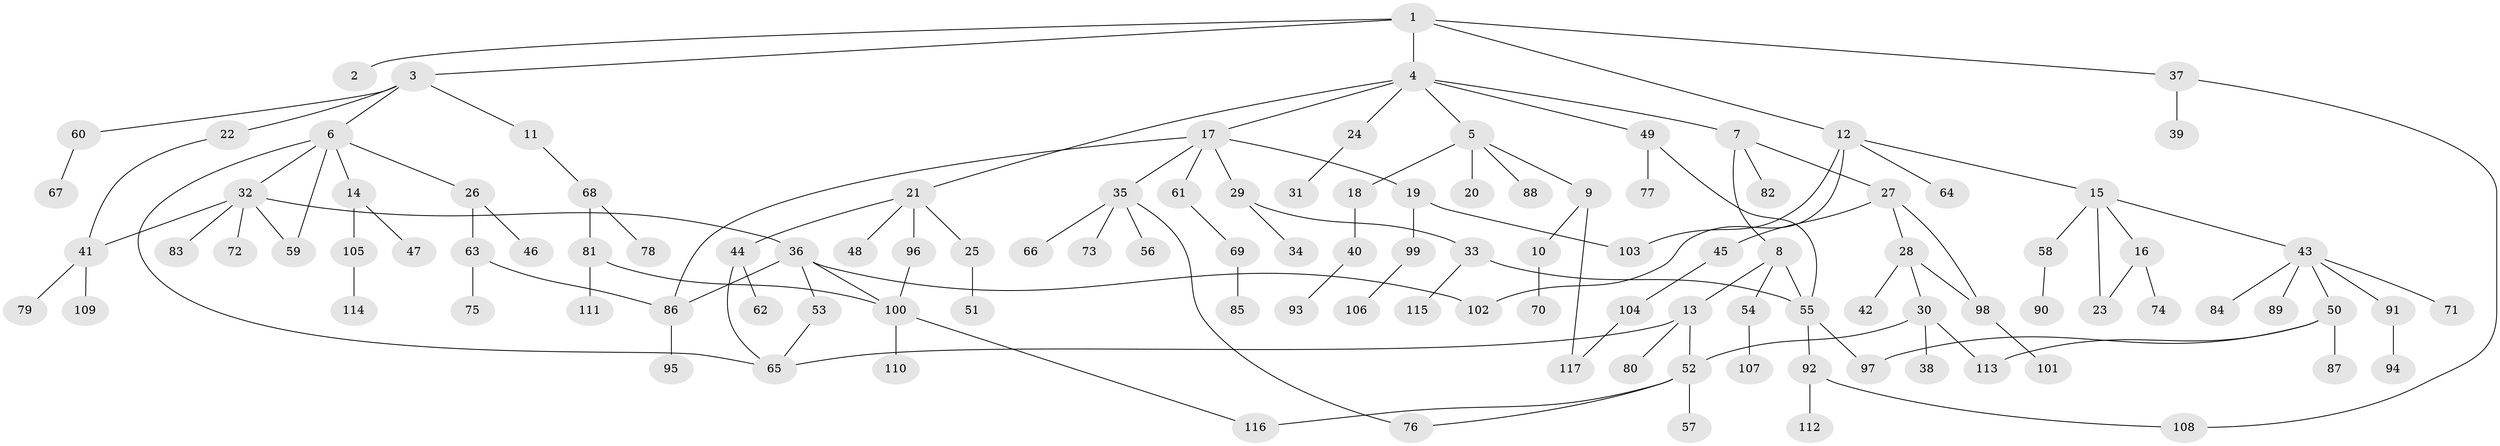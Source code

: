// Generated by graph-tools (version 1.1) at 2025/25/03/09/25 03:25:30]
// undirected, 117 vertices, 138 edges
graph export_dot {
graph [start="1"]
  node [color=gray90,style=filled];
  1;
  2;
  3;
  4;
  5;
  6;
  7;
  8;
  9;
  10;
  11;
  12;
  13;
  14;
  15;
  16;
  17;
  18;
  19;
  20;
  21;
  22;
  23;
  24;
  25;
  26;
  27;
  28;
  29;
  30;
  31;
  32;
  33;
  34;
  35;
  36;
  37;
  38;
  39;
  40;
  41;
  42;
  43;
  44;
  45;
  46;
  47;
  48;
  49;
  50;
  51;
  52;
  53;
  54;
  55;
  56;
  57;
  58;
  59;
  60;
  61;
  62;
  63;
  64;
  65;
  66;
  67;
  68;
  69;
  70;
  71;
  72;
  73;
  74;
  75;
  76;
  77;
  78;
  79;
  80;
  81;
  82;
  83;
  84;
  85;
  86;
  87;
  88;
  89;
  90;
  91;
  92;
  93;
  94;
  95;
  96;
  97;
  98;
  99;
  100;
  101;
  102;
  103;
  104;
  105;
  106;
  107;
  108;
  109;
  110;
  111;
  112;
  113;
  114;
  115;
  116;
  117;
  1 -- 2;
  1 -- 3;
  1 -- 4;
  1 -- 12;
  1 -- 37;
  3 -- 6;
  3 -- 11;
  3 -- 22;
  3 -- 60;
  4 -- 5;
  4 -- 7;
  4 -- 17;
  4 -- 21;
  4 -- 24;
  4 -- 49;
  5 -- 9;
  5 -- 18;
  5 -- 20;
  5 -- 88;
  6 -- 14;
  6 -- 26;
  6 -- 32;
  6 -- 65;
  6 -- 59;
  7 -- 8;
  7 -- 27;
  7 -- 82;
  8 -- 13;
  8 -- 54;
  8 -- 55;
  9 -- 10;
  9 -- 117;
  10 -- 70;
  11 -- 68;
  12 -- 15;
  12 -- 64;
  12 -- 102;
  12 -- 103;
  13 -- 80;
  13 -- 65;
  13 -- 52;
  14 -- 47;
  14 -- 105;
  15 -- 16;
  15 -- 43;
  15 -- 58;
  15 -- 23;
  16 -- 23;
  16 -- 74;
  17 -- 19;
  17 -- 29;
  17 -- 35;
  17 -- 61;
  17 -- 86;
  18 -- 40;
  19 -- 99;
  19 -- 103;
  21 -- 25;
  21 -- 44;
  21 -- 48;
  21 -- 96;
  22 -- 41;
  24 -- 31;
  25 -- 51;
  26 -- 46;
  26 -- 63;
  27 -- 28;
  27 -- 45;
  27 -- 98;
  28 -- 30;
  28 -- 42;
  28 -- 98;
  29 -- 33;
  29 -- 34;
  30 -- 38;
  30 -- 52;
  30 -- 113;
  32 -- 36;
  32 -- 41;
  32 -- 59;
  32 -- 72;
  32 -- 83;
  33 -- 55;
  33 -- 115;
  35 -- 56;
  35 -- 66;
  35 -- 73;
  35 -- 76;
  36 -- 53;
  36 -- 102;
  36 -- 86;
  36 -- 100;
  37 -- 39;
  37 -- 108;
  40 -- 93;
  41 -- 79;
  41 -- 109;
  43 -- 50;
  43 -- 71;
  43 -- 84;
  43 -- 89;
  43 -- 91;
  44 -- 62;
  44 -- 65;
  45 -- 104;
  49 -- 77;
  49 -- 55;
  50 -- 87;
  50 -- 97;
  50 -- 113;
  52 -- 57;
  52 -- 116;
  52 -- 76;
  53 -- 65;
  54 -- 107;
  55 -- 92;
  55 -- 97;
  58 -- 90;
  60 -- 67;
  61 -- 69;
  63 -- 75;
  63 -- 86;
  68 -- 78;
  68 -- 81;
  69 -- 85;
  81 -- 111;
  81 -- 100;
  86 -- 95;
  91 -- 94;
  92 -- 112;
  92 -- 108;
  96 -- 100;
  98 -- 101;
  99 -- 106;
  100 -- 110;
  100 -- 116;
  104 -- 117;
  105 -- 114;
}
